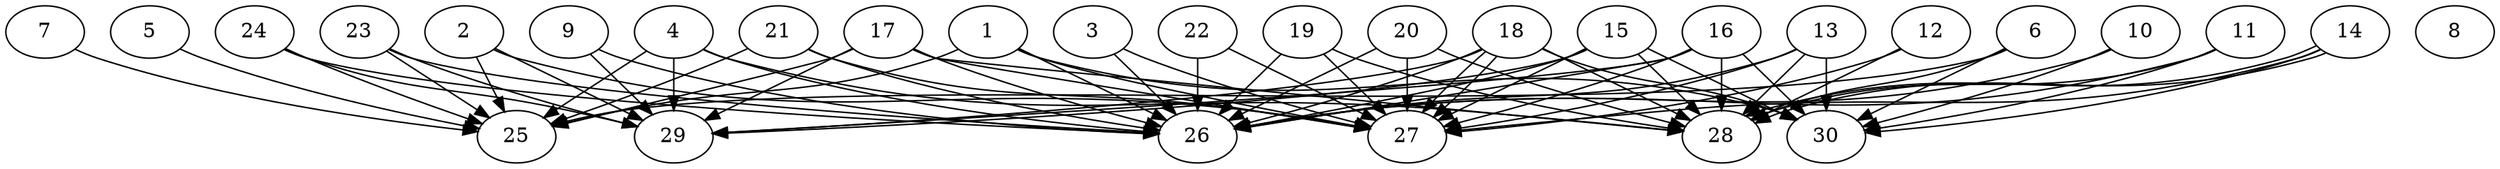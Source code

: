 // DAG automatically generated by daggen at Thu Oct  3 14:04:17 2019
// ./daggen --dot -n 30 --ccr 0.4 --fat 0.9 --regular 0.5 --density 0.7 --mindata 5242880 --maxdata 52428800 
digraph G {
  1 [size="103290880", alpha="0.01", expect_size="41316352"] 
  1 -> 25 [size ="41316352"]
  1 -> 26 [size ="41316352"]
  1 -> 27 [size ="41316352"]
  1 -> 30 [size ="41316352"]
  2 [size="94906880", alpha="0.13", expect_size="37962752"] 
  2 -> 25 [size ="37962752"]
  2 -> 27 [size ="37962752"]
  2 -> 29 [size ="37962752"]
  3 [size="90519040", alpha="0.17", expect_size="36207616"] 
  3 -> 26 [size ="36207616"]
  3 -> 27 [size ="36207616"]
  4 [size="58460160", alpha="0.19", expect_size="23384064"] 
  4 -> 25 [size ="23384064"]
  4 -> 26 [size ="23384064"]
  4 -> 28 [size ="23384064"]
  4 -> 29 [size ="23384064"]
  5 [size="113354240", alpha="0.14", expect_size="45341696"] 
  5 -> 25 [size ="45341696"]
  6 [size="46824960", alpha="0.01", expect_size="18729984"] 
  6 -> 25 [size ="18729984"]
  6 -> 28 [size ="18729984"]
  6 -> 30 [size ="18729984"]
  7 [size="106424320", alpha="0.02", expect_size="42569728"] 
  7 -> 25 [size ="42569728"]
  8 [size="13619200", alpha="0.11", expect_size="5447680"] 
  9 [size="86182400", alpha="0.15", expect_size="34472960"] 
  9 -> 26 [size ="34472960"]
  9 -> 29 [size ="34472960"]
  10 [size="101204480", alpha="0.08", expect_size="40481792"] 
  10 -> 26 [size ="40481792"]
  10 -> 30 [size ="40481792"]
  11 [size="27599360", alpha="0.06", expect_size="11039744"] 
  11 -> 26 [size ="11039744"]
  11 -> 28 [size ="11039744"]
  11 -> 30 [size ="11039744"]
  12 [size="34757120", alpha="0.05", expect_size="13902848"] 
  12 -> 27 [size ="13902848"]
  12 -> 28 [size ="13902848"]
  13 [size="111272960", alpha="0.05", expect_size="44509184"] 
  13 -> 26 [size ="44509184"]
  13 -> 27 [size ="44509184"]
  13 -> 28 [size ="44509184"]
  13 -> 30 [size ="44509184"]
  14 [size="90775040", alpha="0.20", expect_size="36310016"] 
  14 -> 27 [size ="36310016"]
  14 -> 28 [size ="36310016"]
  14 -> 28 [size ="36310016"]
  14 -> 30 [size ="36310016"]
  15 [size="87357440", alpha="0.07", expect_size="34942976"] 
  15 -> 26 [size ="34942976"]
  15 -> 27 [size ="34942976"]
  15 -> 28 [size ="34942976"]
  15 -> 29 [size ="34942976"]
  15 -> 30 [size ="34942976"]
  16 [size="49308160", alpha="0.04", expect_size="19723264"] 
  16 -> 26 [size ="19723264"]
  16 -> 27 [size ="19723264"]
  16 -> 28 [size ="19723264"]
  16 -> 29 [size ="19723264"]
  16 -> 30 [size ="19723264"]
  17 [size="56665600", alpha="0.12", expect_size="22666240"] 
  17 -> 25 [size ="22666240"]
  17 -> 26 [size ="22666240"]
  17 -> 27 [size ="22666240"]
  17 -> 28 [size ="22666240"]
  17 -> 29 [size ="22666240"]
  18 [size="66270720", alpha="0.05", expect_size="26508288"] 
  18 -> 26 [size ="26508288"]
  18 -> 27 [size ="26508288"]
  18 -> 27 [size ="26508288"]
  18 -> 28 [size ="26508288"]
  18 -> 29 [size ="26508288"]
  18 -> 30 [size ="26508288"]
  19 [size="15912960", alpha="0.08", expect_size="6365184"] 
  19 -> 26 [size ="6365184"]
  19 -> 27 [size ="6365184"]
  19 -> 28 [size ="6365184"]
  20 [size="104061440", alpha="0.13", expect_size="41624576"] 
  20 -> 26 [size ="41624576"]
  20 -> 27 [size ="41624576"]
  20 -> 28 [size ="41624576"]
  21 [size="35589120", alpha="0.13", expect_size="14235648"] 
  21 -> 25 [size ="14235648"]
  21 -> 26 [size ="14235648"]
  21 -> 27 [size ="14235648"]
  22 [size="73159680", alpha="0.07", expect_size="29263872"] 
  22 -> 26 [size ="29263872"]
  22 -> 27 [size ="29263872"]
  23 [size="105397760", alpha="0.14", expect_size="42159104"] 
  23 -> 25 [size ="42159104"]
  23 -> 26 [size ="42159104"]
  23 -> 29 [size ="42159104"]
  24 [size="18995200", alpha="0.09", expect_size="7598080"] 
  24 -> 25 [size ="7598080"]
  24 -> 26 [size ="7598080"]
  24 -> 29 [size ="7598080"]
  25 [size="18393600", alpha="0.00", expect_size="7357440"] 
  26 [size="59624960", alpha="0.18", expect_size="23849984"] 
  27 [size="83317760", alpha="0.11", expect_size="33327104"] 
  28 [size="36154880", alpha="0.04", expect_size="14461952"] 
  29 [size="66688000", alpha="0.10", expect_size="26675200"] 
  30 [size="115927040", alpha="0.11", expect_size="46370816"] 
}
